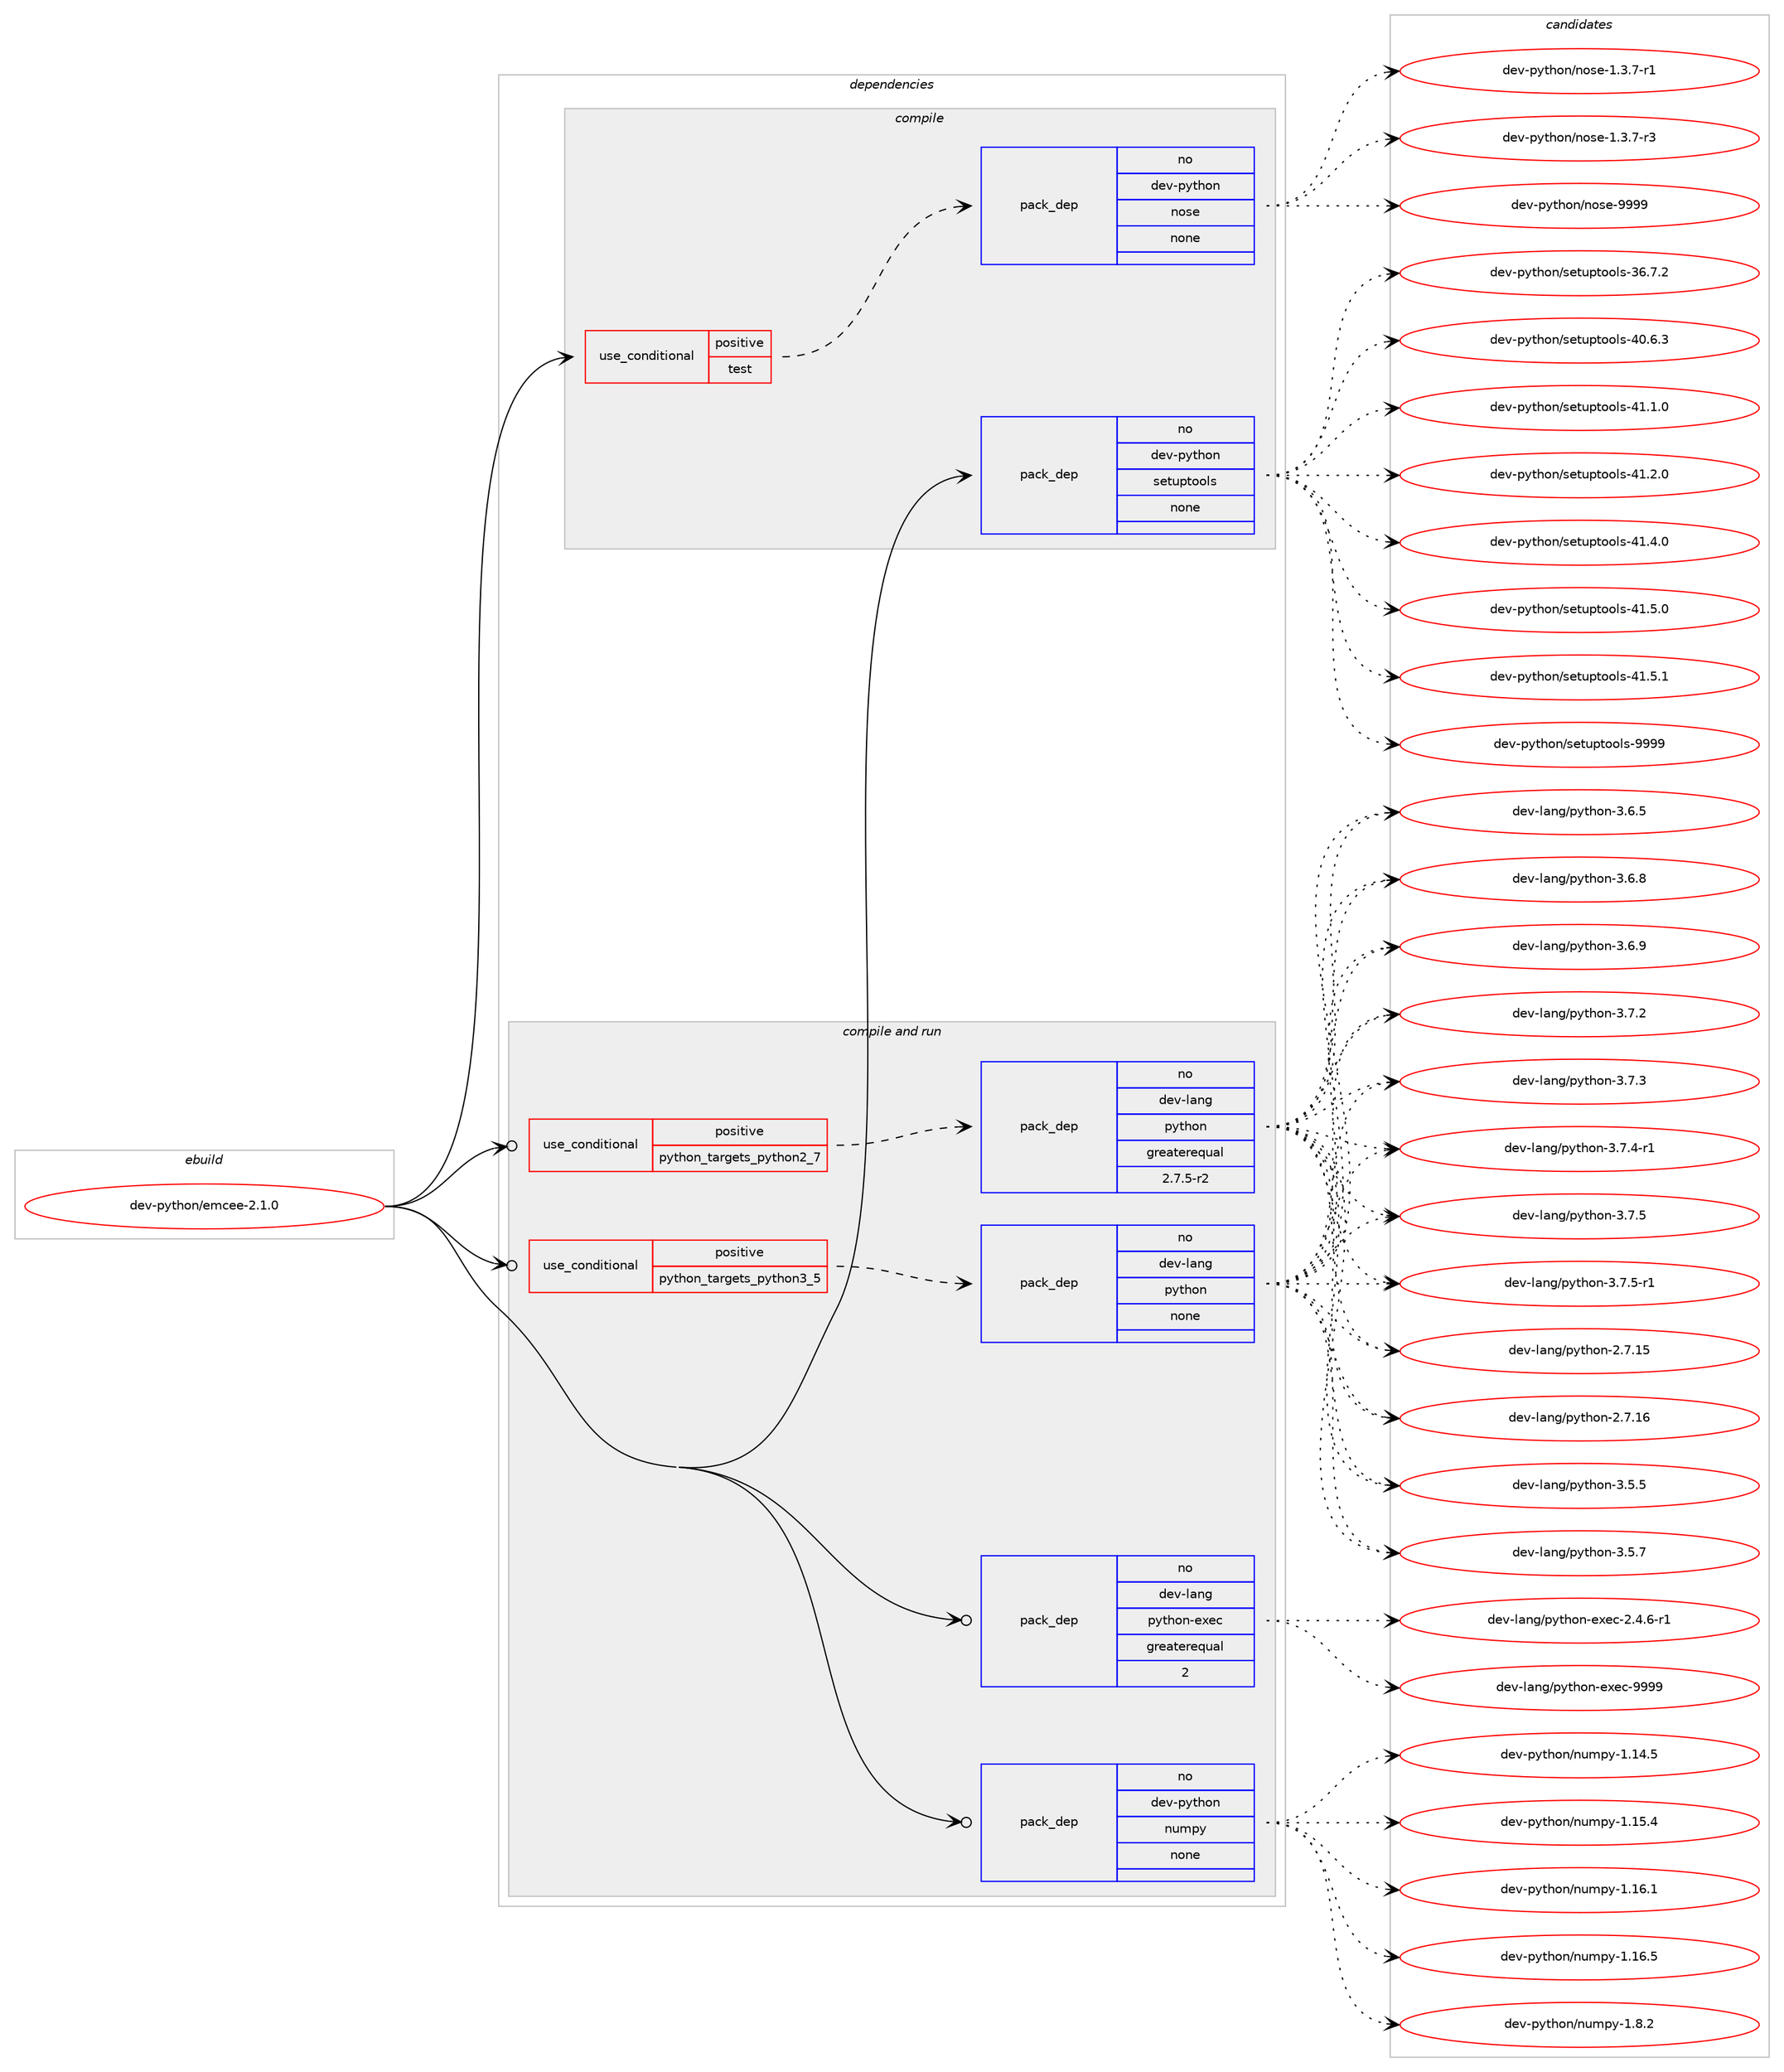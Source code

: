 digraph prolog {

# *************
# Graph options
# *************

newrank=true;
concentrate=true;
compound=true;
graph [rankdir=LR,fontname=Helvetica,fontsize=10,ranksep=1.5];#, ranksep=2.5, nodesep=0.2];
edge  [arrowhead=vee];
node  [fontname=Helvetica,fontsize=10];

# **********
# The ebuild
# **********

subgraph cluster_leftcol {
color=gray;
rank=same;
label=<<i>ebuild</i>>;
id [label="dev-python/emcee-2.1.0", color=red, width=4, href="../dev-python/emcee-2.1.0.svg"];
}

# ****************
# The dependencies
# ****************

subgraph cluster_midcol {
color=gray;
label=<<i>dependencies</i>>;
subgraph cluster_compile {
fillcolor="#eeeeee";
style=filled;
label=<<i>compile</i>>;
subgraph cond138982 {
dependency603369 [label=<<TABLE BORDER="0" CELLBORDER="1" CELLSPACING="0" CELLPADDING="4"><TR><TD ROWSPAN="3" CELLPADDING="10">use_conditional</TD></TR><TR><TD>positive</TD></TR><TR><TD>test</TD></TR></TABLE>>, shape=none, color=red];
subgraph pack452591 {
dependency603370 [label=<<TABLE BORDER="0" CELLBORDER="1" CELLSPACING="0" CELLPADDING="4" WIDTH="220"><TR><TD ROWSPAN="6" CELLPADDING="30">pack_dep</TD></TR><TR><TD WIDTH="110">no</TD></TR><TR><TD>dev-python</TD></TR><TR><TD>nose</TD></TR><TR><TD>none</TD></TR><TR><TD></TD></TR></TABLE>>, shape=none, color=blue];
}
dependency603369:e -> dependency603370:w [weight=20,style="dashed",arrowhead="vee"];
}
id:e -> dependency603369:w [weight=20,style="solid",arrowhead="vee"];
subgraph pack452592 {
dependency603371 [label=<<TABLE BORDER="0" CELLBORDER="1" CELLSPACING="0" CELLPADDING="4" WIDTH="220"><TR><TD ROWSPAN="6" CELLPADDING="30">pack_dep</TD></TR><TR><TD WIDTH="110">no</TD></TR><TR><TD>dev-python</TD></TR><TR><TD>setuptools</TD></TR><TR><TD>none</TD></TR><TR><TD></TD></TR></TABLE>>, shape=none, color=blue];
}
id:e -> dependency603371:w [weight=20,style="solid",arrowhead="vee"];
}
subgraph cluster_compileandrun {
fillcolor="#eeeeee";
style=filled;
label=<<i>compile and run</i>>;
subgraph cond138983 {
dependency603372 [label=<<TABLE BORDER="0" CELLBORDER="1" CELLSPACING="0" CELLPADDING="4"><TR><TD ROWSPAN="3" CELLPADDING="10">use_conditional</TD></TR><TR><TD>positive</TD></TR><TR><TD>python_targets_python2_7</TD></TR></TABLE>>, shape=none, color=red];
subgraph pack452593 {
dependency603373 [label=<<TABLE BORDER="0" CELLBORDER="1" CELLSPACING="0" CELLPADDING="4" WIDTH="220"><TR><TD ROWSPAN="6" CELLPADDING="30">pack_dep</TD></TR><TR><TD WIDTH="110">no</TD></TR><TR><TD>dev-lang</TD></TR><TR><TD>python</TD></TR><TR><TD>greaterequal</TD></TR><TR><TD>2.7.5-r2</TD></TR></TABLE>>, shape=none, color=blue];
}
dependency603372:e -> dependency603373:w [weight=20,style="dashed",arrowhead="vee"];
}
id:e -> dependency603372:w [weight=20,style="solid",arrowhead="odotvee"];
subgraph cond138984 {
dependency603374 [label=<<TABLE BORDER="0" CELLBORDER="1" CELLSPACING="0" CELLPADDING="4"><TR><TD ROWSPAN="3" CELLPADDING="10">use_conditional</TD></TR><TR><TD>positive</TD></TR><TR><TD>python_targets_python3_5</TD></TR></TABLE>>, shape=none, color=red];
subgraph pack452594 {
dependency603375 [label=<<TABLE BORDER="0" CELLBORDER="1" CELLSPACING="0" CELLPADDING="4" WIDTH="220"><TR><TD ROWSPAN="6" CELLPADDING="30">pack_dep</TD></TR><TR><TD WIDTH="110">no</TD></TR><TR><TD>dev-lang</TD></TR><TR><TD>python</TD></TR><TR><TD>none</TD></TR><TR><TD></TD></TR></TABLE>>, shape=none, color=blue];
}
dependency603374:e -> dependency603375:w [weight=20,style="dashed",arrowhead="vee"];
}
id:e -> dependency603374:w [weight=20,style="solid",arrowhead="odotvee"];
subgraph pack452595 {
dependency603376 [label=<<TABLE BORDER="0" CELLBORDER="1" CELLSPACING="0" CELLPADDING="4" WIDTH="220"><TR><TD ROWSPAN="6" CELLPADDING="30">pack_dep</TD></TR><TR><TD WIDTH="110">no</TD></TR><TR><TD>dev-lang</TD></TR><TR><TD>python-exec</TD></TR><TR><TD>greaterequal</TD></TR><TR><TD>2</TD></TR></TABLE>>, shape=none, color=blue];
}
id:e -> dependency603376:w [weight=20,style="solid",arrowhead="odotvee"];
subgraph pack452596 {
dependency603377 [label=<<TABLE BORDER="0" CELLBORDER="1" CELLSPACING="0" CELLPADDING="4" WIDTH="220"><TR><TD ROWSPAN="6" CELLPADDING="30">pack_dep</TD></TR><TR><TD WIDTH="110">no</TD></TR><TR><TD>dev-python</TD></TR><TR><TD>numpy</TD></TR><TR><TD>none</TD></TR><TR><TD></TD></TR></TABLE>>, shape=none, color=blue];
}
id:e -> dependency603377:w [weight=20,style="solid",arrowhead="odotvee"];
}
subgraph cluster_run {
fillcolor="#eeeeee";
style=filled;
label=<<i>run</i>>;
}
}

# **************
# The candidates
# **************

subgraph cluster_choices {
rank=same;
color=gray;
label=<<i>candidates</i>>;

subgraph choice452591 {
color=black;
nodesep=1;
choice10010111845112121116104111110471101111151014549465146554511449 [label="dev-python/nose-1.3.7-r1", color=red, width=4,href="../dev-python/nose-1.3.7-r1.svg"];
choice10010111845112121116104111110471101111151014549465146554511451 [label="dev-python/nose-1.3.7-r3", color=red, width=4,href="../dev-python/nose-1.3.7-r3.svg"];
choice10010111845112121116104111110471101111151014557575757 [label="dev-python/nose-9999", color=red, width=4,href="../dev-python/nose-9999.svg"];
dependency603370:e -> choice10010111845112121116104111110471101111151014549465146554511449:w [style=dotted,weight="100"];
dependency603370:e -> choice10010111845112121116104111110471101111151014549465146554511451:w [style=dotted,weight="100"];
dependency603370:e -> choice10010111845112121116104111110471101111151014557575757:w [style=dotted,weight="100"];
}
subgraph choice452592 {
color=black;
nodesep=1;
choice100101118451121211161041111104711510111611711211611111110811545515446554650 [label="dev-python/setuptools-36.7.2", color=red, width=4,href="../dev-python/setuptools-36.7.2.svg"];
choice100101118451121211161041111104711510111611711211611111110811545524846544651 [label="dev-python/setuptools-40.6.3", color=red, width=4,href="../dev-python/setuptools-40.6.3.svg"];
choice100101118451121211161041111104711510111611711211611111110811545524946494648 [label="dev-python/setuptools-41.1.0", color=red, width=4,href="../dev-python/setuptools-41.1.0.svg"];
choice100101118451121211161041111104711510111611711211611111110811545524946504648 [label="dev-python/setuptools-41.2.0", color=red, width=4,href="../dev-python/setuptools-41.2.0.svg"];
choice100101118451121211161041111104711510111611711211611111110811545524946524648 [label="dev-python/setuptools-41.4.0", color=red, width=4,href="../dev-python/setuptools-41.4.0.svg"];
choice100101118451121211161041111104711510111611711211611111110811545524946534648 [label="dev-python/setuptools-41.5.0", color=red, width=4,href="../dev-python/setuptools-41.5.0.svg"];
choice100101118451121211161041111104711510111611711211611111110811545524946534649 [label="dev-python/setuptools-41.5.1", color=red, width=4,href="../dev-python/setuptools-41.5.1.svg"];
choice10010111845112121116104111110471151011161171121161111111081154557575757 [label="dev-python/setuptools-9999", color=red, width=4,href="../dev-python/setuptools-9999.svg"];
dependency603371:e -> choice100101118451121211161041111104711510111611711211611111110811545515446554650:w [style=dotted,weight="100"];
dependency603371:e -> choice100101118451121211161041111104711510111611711211611111110811545524846544651:w [style=dotted,weight="100"];
dependency603371:e -> choice100101118451121211161041111104711510111611711211611111110811545524946494648:w [style=dotted,weight="100"];
dependency603371:e -> choice100101118451121211161041111104711510111611711211611111110811545524946504648:w [style=dotted,weight="100"];
dependency603371:e -> choice100101118451121211161041111104711510111611711211611111110811545524946524648:w [style=dotted,weight="100"];
dependency603371:e -> choice100101118451121211161041111104711510111611711211611111110811545524946534648:w [style=dotted,weight="100"];
dependency603371:e -> choice100101118451121211161041111104711510111611711211611111110811545524946534649:w [style=dotted,weight="100"];
dependency603371:e -> choice10010111845112121116104111110471151011161171121161111111081154557575757:w [style=dotted,weight="100"];
}
subgraph choice452593 {
color=black;
nodesep=1;
choice10010111845108971101034711212111610411111045504655464953 [label="dev-lang/python-2.7.15", color=red, width=4,href="../dev-lang/python-2.7.15.svg"];
choice10010111845108971101034711212111610411111045504655464954 [label="dev-lang/python-2.7.16", color=red, width=4,href="../dev-lang/python-2.7.16.svg"];
choice100101118451089711010347112121116104111110455146534653 [label="dev-lang/python-3.5.5", color=red, width=4,href="../dev-lang/python-3.5.5.svg"];
choice100101118451089711010347112121116104111110455146534655 [label="dev-lang/python-3.5.7", color=red, width=4,href="../dev-lang/python-3.5.7.svg"];
choice100101118451089711010347112121116104111110455146544653 [label="dev-lang/python-3.6.5", color=red, width=4,href="../dev-lang/python-3.6.5.svg"];
choice100101118451089711010347112121116104111110455146544656 [label="dev-lang/python-3.6.8", color=red, width=4,href="../dev-lang/python-3.6.8.svg"];
choice100101118451089711010347112121116104111110455146544657 [label="dev-lang/python-3.6.9", color=red, width=4,href="../dev-lang/python-3.6.9.svg"];
choice100101118451089711010347112121116104111110455146554650 [label="dev-lang/python-3.7.2", color=red, width=4,href="../dev-lang/python-3.7.2.svg"];
choice100101118451089711010347112121116104111110455146554651 [label="dev-lang/python-3.7.3", color=red, width=4,href="../dev-lang/python-3.7.3.svg"];
choice1001011184510897110103471121211161041111104551465546524511449 [label="dev-lang/python-3.7.4-r1", color=red, width=4,href="../dev-lang/python-3.7.4-r1.svg"];
choice100101118451089711010347112121116104111110455146554653 [label="dev-lang/python-3.7.5", color=red, width=4,href="../dev-lang/python-3.7.5.svg"];
choice1001011184510897110103471121211161041111104551465546534511449 [label="dev-lang/python-3.7.5-r1", color=red, width=4,href="../dev-lang/python-3.7.5-r1.svg"];
dependency603373:e -> choice10010111845108971101034711212111610411111045504655464953:w [style=dotted,weight="100"];
dependency603373:e -> choice10010111845108971101034711212111610411111045504655464954:w [style=dotted,weight="100"];
dependency603373:e -> choice100101118451089711010347112121116104111110455146534653:w [style=dotted,weight="100"];
dependency603373:e -> choice100101118451089711010347112121116104111110455146534655:w [style=dotted,weight="100"];
dependency603373:e -> choice100101118451089711010347112121116104111110455146544653:w [style=dotted,weight="100"];
dependency603373:e -> choice100101118451089711010347112121116104111110455146544656:w [style=dotted,weight="100"];
dependency603373:e -> choice100101118451089711010347112121116104111110455146544657:w [style=dotted,weight="100"];
dependency603373:e -> choice100101118451089711010347112121116104111110455146554650:w [style=dotted,weight="100"];
dependency603373:e -> choice100101118451089711010347112121116104111110455146554651:w [style=dotted,weight="100"];
dependency603373:e -> choice1001011184510897110103471121211161041111104551465546524511449:w [style=dotted,weight="100"];
dependency603373:e -> choice100101118451089711010347112121116104111110455146554653:w [style=dotted,weight="100"];
dependency603373:e -> choice1001011184510897110103471121211161041111104551465546534511449:w [style=dotted,weight="100"];
}
subgraph choice452594 {
color=black;
nodesep=1;
choice10010111845108971101034711212111610411111045504655464953 [label="dev-lang/python-2.7.15", color=red, width=4,href="../dev-lang/python-2.7.15.svg"];
choice10010111845108971101034711212111610411111045504655464954 [label="dev-lang/python-2.7.16", color=red, width=4,href="../dev-lang/python-2.7.16.svg"];
choice100101118451089711010347112121116104111110455146534653 [label="dev-lang/python-3.5.5", color=red, width=4,href="../dev-lang/python-3.5.5.svg"];
choice100101118451089711010347112121116104111110455146534655 [label="dev-lang/python-3.5.7", color=red, width=4,href="../dev-lang/python-3.5.7.svg"];
choice100101118451089711010347112121116104111110455146544653 [label="dev-lang/python-3.6.5", color=red, width=4,href="../dev-lang/python-3.6.5.svg"];
choice100101118451089711010347112121116104111110455146544656 [label="dev-lang/python-3.6.8", color=red, width=4,href="../dev-lang/python-3.6.8.svg"];
choice100101118451089711010347112121116104111110455146544657 [label="dev-lang/python-3.6.9", color=red, width=4,href="../dev-lang/python-3.6.9.svg"];
choice100101118451089711010347112121116104111110455146554650 [label="dev-lang/python-3.7.2", color=red, width=4,href="../dev-lang/python-3.7.2.svg"];
choice100101118451089711010347112121116104111110455146554651 [label="dev-lang/python-3.7.3", color=red, width=4,href="../dev-lang/python-3.7.3.svg"];
choice1001011184510897110103471121211161041111104551465546524511449 [label="dev-lang/python-3.7.4-r1", color=red, width=4,href="../dev-lang/python-3.7.4-r1.svg"];
choice100101118451089711010347112121116104111110455146554653 [label="dev-lang/python-3.7.5", color=red, width=4,href="../dev-lang/python-3.7.5.svg"];
choice1001011184510897110103471121211161041111104551465546534511449 [label="dev-lang/python-3.7.5-r1", color=red, width=4,href="../dev-lang/python-3.7.5-r1.svg"];
dependency603375:e -> choice10010111845108971101034711212111610411111045504655464953:w [style=dotted,weight="100"];
dependency603375:e -> choice10010111845108971101034711212111610411111045504655464954:w [style=dotted,weight="100"];
dependency603375:e -> choice100101118451089711010347112121116104111110455146534653:w [style=dotted,weight="100"];
dependency603375:e -> choice100101118451089711010347112121116104111110455146534655:w [style=dotted,weight="100"];
dependency603375:e -> choice100101118451089711010347112121116104111110455146544653:w [style=dotted,weight="100"];
dependency603375:e -> choice100101118451089711010347112121116104111110455146544656:w [style=dotted,weight="100"];
dependency603375:e -> choice100101118451089711010347112121116104111110455146544657:w [style=dotted,weight="100"];
dependency603375:e -> choice100101118451089711010347112121116104111110455146554650:w [style=dotted,weight="100"];
dependency603375:e -> choice100101118451089711010347112121116104111110455146554651:w [style=dotted,weight="100"];
dependency603375:e -> choice1001011184510897110103471121211161041111104551465546524511449:w [style=dotted,weight="100"];
dependency603375:e -> choice100101118451089711010347112121116104111110455146554653:w [style=dotted,weight="100"];
dependency603375:e -> choice1001011184510897110103471121211161041111104551465546534511449:w [style=dotted,weight="100"];
}
subgraph choice452595 {
color=black;
nodesep=1;
choice10010111845108971101034711212111610411111045101120101994550465246544511449 [label="dev-lang/python-exec-2.4.6-r1", color=red, width=4,href="../dev-lang/python-exec-2.4.6-r1.svg"];
choice10010111845108971101034711212111610411111045101120101994557575757 [label="dev-lang/python-exec-9999", color=red, width=4,href="../dev-lang/python-exec-9999.svg"];
dependency603376:e -> choice10010111845108971101034711212111610411111045101120101994550465246544511449:w [style=dotted,weight="100"];
dependency603376:e -> choice10010111845108971101034711212111610411111045101120101994557575757:w [style=dotted,weight="100"];
}
subgraph choice452596 {
color=black;
nodesep=1;
choice100101118451121211161041111104711011710911212145494649524653 [label="dev-python/numpy-1.14.5", color=red, width=4,href="../dev-python/numpy-1.14.5.svg"];
choice100101118451121211161041111104711011710911212145494649534652 [label="dev-python/numpy-1.15.4", color=red, width=4,href="../dev-python/numpy-1.15.4.svg"];
choice100101118451121211161041111104711011710911212145494649544649 [label="dev-python/numpy-1.16.1", color=red, width=4,href="../dev-python/numpy-1.16.1.svg"];
choice100101118451121211161041111104711011710911212145494649544653 [label="dev-python/numpy-1.16.5", color=red, width=4,href="../dev-python/numpy-1.16.5.svg"];
choice1001011184511212111610411111047110117109112121454946564650 [label="dev-python/numpy-1.8.2", color=red, width=4,href="../dev-python/numpy-1.8.2.svg"];
dependency603377:e -> choice100101118451121211161041111104711011710911212145494649524653:w [style=dotted,weight="100"];
dependency603377:e -> choice100101118451121211161041111104711011710911212145494649534652:w [style=dotted,weight="100"];
dependency603377:e -> choice100101118451121211161041111104711011710911212145494649544649:w [style=dotted,weight="100"];
dependency603377:e -> choice100101118451121211161041111104711011710911212145494649544653:w [style=dotted,weight="100"];
dependency603377:e -> choice1001011184511212111610411111047110117109112121454946564650:w [style=dotted,weight="100"];
}
}

}
